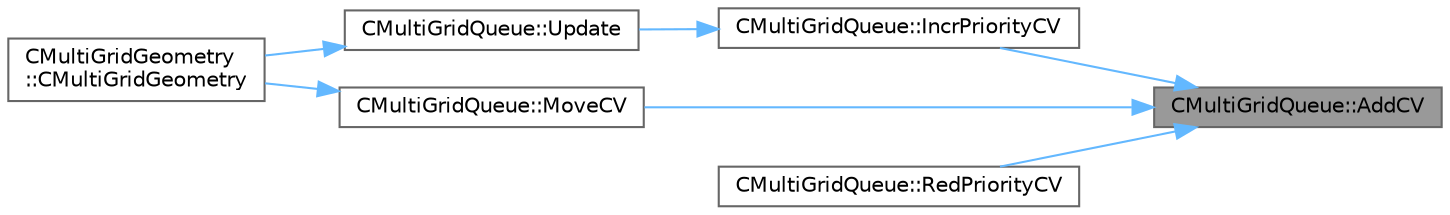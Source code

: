 digraph "CMultiGridQueue::AddCV"
{
 // LATEX_PDF_SIZE
  bgcolor="transparent";
  edge [fontname=Helvetica,fontsize=10,labelfontname=Helvetica,labelfontsize=10];
  node [fontname=Helvetica,fontsize=10,shape=box,height=0.2,width=0.4];
  rankdir="RL";
  Node1 [id="Node000001",label="CMultiGridQueue::AddCV",height=0.2,width=0.4,color="gray40", fillcolor="grey60", style="filled", fontcolor="black",tooltip="Add a new CV to the list."];
  Node1 -> Node2 [id="edge1_Node000001_Node000002",dir="back",color="steelblue1",style="solid",tooltip=" "];
  Node2 [id="Node000002",label="CMultiGridQueue::IncrPriorityCV",height=0.2,width=0.4,color="grey40", fillcolor="white", style="filled",URL="$classCMultiGridQueue.html#a571619067c3ecbca38b788b59c2c89e2",tooltip="Increase the priority of the CV."];
  Node2 -> Node3 [id="edge2_Node000002_Node000003",dir="back",color="steelblue1",style="solid",tooltip=" "];
  Node3 [id="Node000003",label="CMultiGridQueue::Update",height=0.2,width=0.4,color="grey40", fillcolor="white", style="filled",URL="$classCMultiGridQueue.html#adad3e812fcb1fecdff183c90606644a2",tooltip="Update the queue with the new control volume (remove the CV and increase the priority of the neighbor..."];
  Node3 -> Node4 [id="edge3_Node000003_Node000004",dir="back",color="steelblue1",style="solid",tooltip=" "];
  Node4 [id="Node000004",label="CMultiGridGeometry\l::CMultiGridGeometry",height=0.2,width=0.4,color="grey40", fillcolor="white", style="filled",URL="$classCMultiGridGeometry.html#a59a712b6935d3057542cc1481e44c1c3",tooltip="Constructor of the class."];
  Node1 -> Node5 [id="edge4_Node000001_Node000005",dir="back",color="steelblue1",style="solid",tooltip=" "];
  Node5 [id="Node000005",label="CMultiGridQueue::MoveCV",height=0.2,width=0.4,color="grey40", fillcolor="white", style="filled",URL="$classCMultiGridQueue.html#a846c9cc4b4369f9fa3e7d0392fb569a9",tooltip="Change a CV from a list to a different list."];
  Node5 -> Node4 [id="edge5_Node000005_Node000004",dir="back",color="steelblue1",style="solid",tooltip=" "];
  Node1 -> Node6 [id="edge6_Node000001_Node000006",dir="back",color="steelblue1",style="solid",tooltip=" "];
  Node6 [id="Node000006",label="CMultiGridQueue::RedPriorityCV",height=0.2,width=0.4,color="grey40", fillcolor="white", style="filled",URL="$classCMultiGridQueue.html#afad56d9423a9ca4381881af722cef024",tooltip="Increase the priority of the CV."];
}
